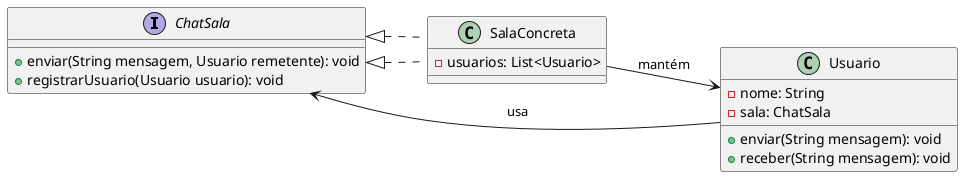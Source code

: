 @startuml mediator_uml

left to right direction
interface ChatSala {
    +enviar(String mensagem, Usuario remetente): void
    +registrarUsuario(Usuario usuario): void
}

class SalaConcreta implements ChatSala {
    -usuarios: List<Usuario>
}

class Usuario {
    -nome: String
    -sala: ChatSala
    +enviar(String mensagem): void
    +receber(String mensagem): void
}

Usuario --> ChatSala : usa
SalaConcreta --> Usuario : mantém
ChatSala <|.. SalaConcreta
@enduml
